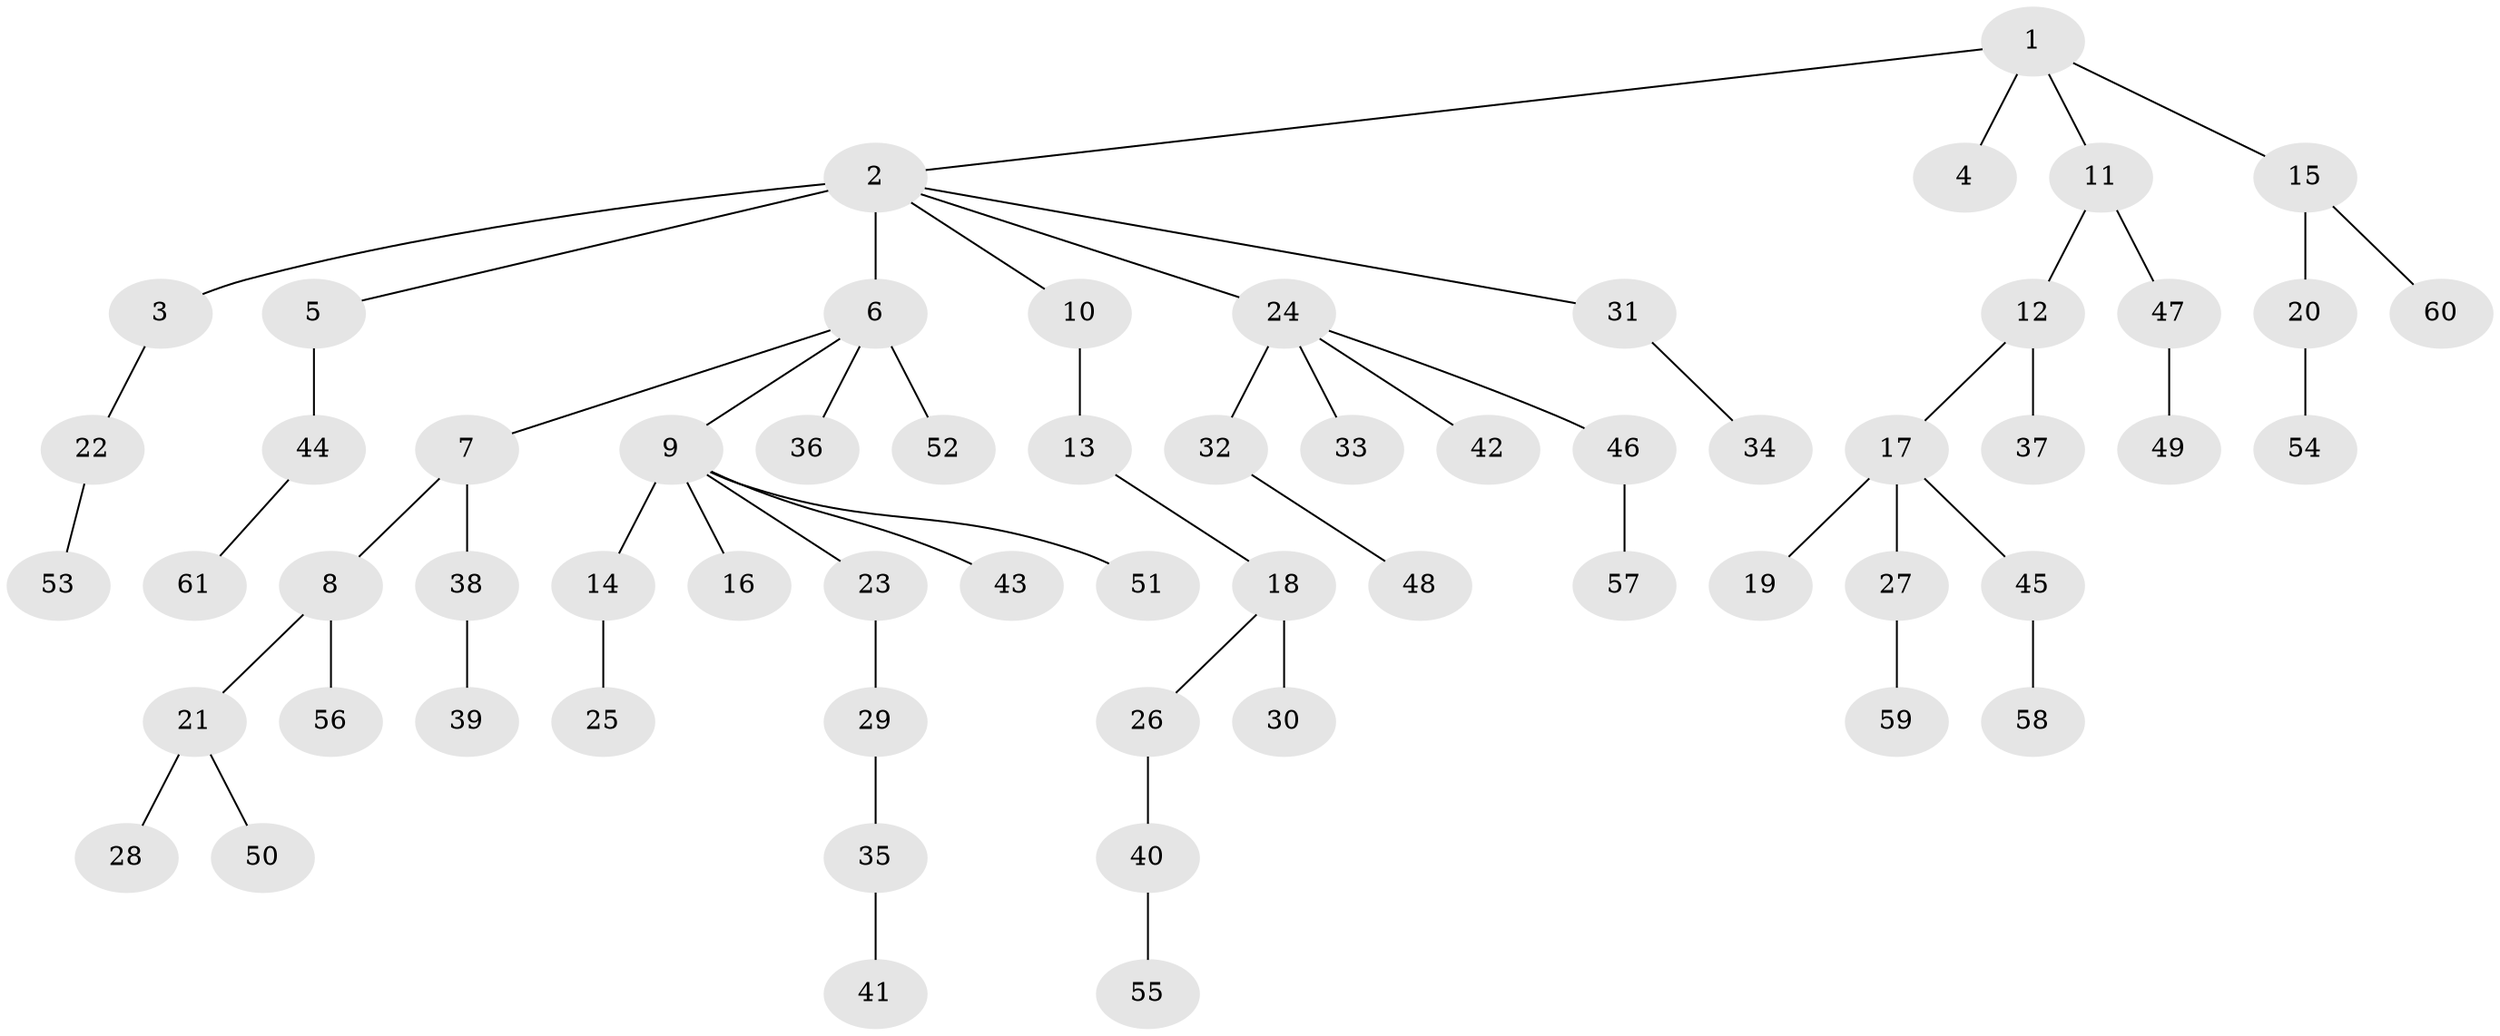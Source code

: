 // original degree distribution, {5: 0.03333333333333333, 11: 0.008333333333333333, 3: 0.125, 2: 0.18333333333333332, 1: 0.5583333333333333, 4: 0.06666666666666667, 6: 0.016666666666666666, 7: 0.008333333333333333}
// Generated by graph-tools (version 1.1) at 2025/51/03/04/25 22:51:30]
// undirected, 61 vertices, 60 edges
graph export_dot {
  node [color=gray90,style=filled];
  1;
  2;
  3;
  4;
  5;
  6;
  7;
  8;
  9;
  10;
  11;
  12;
  13;
  14;
  15;
  16;
  17;
  18;
  19;
  20;
  21;
  22;
  23;
  24;
  25;
  26;
  27;
  28;
  29;
  30;
  31;
  32;
  33;
  34;
  35;
  36;
  37;
  38;
  39;
  40;
  41;
  42;
  43;
  44;
  45;
  46;
  47;
  48;
  49;
  50;
  51;
  52;
  53;
  54;
  55;
  56;
  57;
  58;
  59;
  60;
  61;
  1 -- 2 [weight=1.0];
  1 -- 4 [weight=1.0];
  1 -- 11 [weight=1.0];
  1 -- 15 [weight=1.0];
  2 -- 3 [weight=1.0];
  2 -- 5 [weight=1.0];
  2 -- 6 [weight=4.0];
  2 -- 10 [weight=1.0];
  2 -- 24 [weight=1.0];
  2 -- 31 [weight=1.0];
  3 -- 22 [weight=1.0];
  5 -- 44 [weight=4.0];
  6 -- 7 [weight=1.0];
  6 -- 9 [weight=1.0];
  6 -- 36 [weight=1.0];
  6 -- 52 [weight=1.0];
  7 -- 8 [weight=1.0];
  7 -- 38 [weight=1.0];
  8 -- 21 [weight=1.0];
  8 -- 56 [weight=2.0];
  9 -- 14 [weight=3.0];
  9 -- 16 [weight=1.0];
  9 -- 23 [weight=1.0];
  9 -- 43 [weight=1.0];
  9 -- 51 [weight=1.0];
  10 -- 13 [weight=2.0];
  11 -- 12 [weight=1.0];
  11 -- 47 [weight=1.0];
  12 -- 17 [weight=1.0];
  12 -- 37 [weight=1.0];
  13 -- 18 [weight=1.0];
  14 -- 25 [weight=1.0];
  15 -- 20 [weight=1.0];
  15 -- 60 [weight=1.0];
  17 -- 19 [weight=1.0];
  17 -- 27 [weight=1.0];
  17 -- 45 [weight=1.0];
  18 -- 26 [weight=1.0];
  18 -- 30 [weight=2.0];
  20 -- 54 [weight=1.0];
  21 -- 28 [weight=1.0];
  21 -- 50 [weight=1.0];
  22 -- 53 [weight=1.0];
  23 -- 29 [weight=2.0];
  24 -- 32 [weight=2.0];
  24 -- 33 [weight=1.0];
  24 -- 42 [weight=1.0];
  24 -- 46 [weight=1.0];
  26 -- 40 [weight=1.0];
  27 -- 59 [weight=1.0];
  29 -- 35 [weight=1.0];
  31 -- 34 [weight=1.0];
  32 -- 48 [weight=1.0];
  35 -- 41 [weight=1.0];
  38 -- 39 [weight=1.0];
  40 -- 55 [weight=1.0];
  44 -- 61 [weight=1.0];
  45 -- 58 [weight=2.0];
  46 -- 57 [weight=1.0];
  47 -- 49 [weight=2.0];
}
